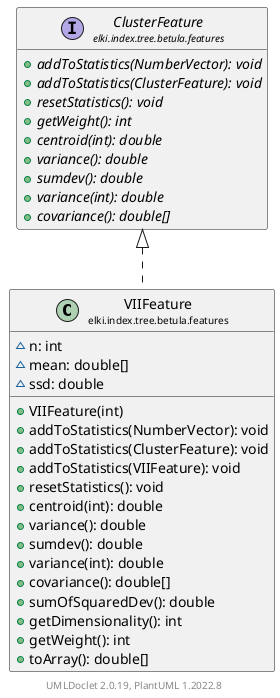 @startuml
    remove .*\.(Instance|Par|Parameterizer|Factory)$
    set namespaceSeparator none
    hide empty fields
    hide empty methods

    class "<size:14>VIIFeature\n<size:10>elki.index.tree.betula.features" as elki.index.tree.betula.features.VIIFeature [[VIIFeature.html]] {
        ~n: int
        ~mean: double[]
        ~ssd: double
        +VIIFeature(int)
        +addToStatistics(NumberVector): void
        +addToStatistics(ClusterFeature): void
        +addToStatistics(VIIFeature): void
        +resetStatistics(): void
        +centroid(int): double
        +variance(): double
        +sumdev(): double
        +variance(int): double
        +covariance(): double[]
        +sumOfSquaredDev(): double
        +getDimensionality(): int
        +getWeight(): int
        +toArray(): double[]
    }

    interface "<size:14>ClusterFeature\n<size:10>elki.index.tree.betula.features" as elki.index.tree.betula.features.ClusterFeature [[ClusterFeature.html]] {
        {abstract} +addToStatistics(NumberVector): void
        {abstract} +addToStatistics(ClusterFeature): void
        {abstract} +resetStatistics(): void
        {abstract} +getWeight(): int
        {abstract} +centroid(int): double
        {abstract} +variance(): double
        {abstract} +sumdev(): double
        {abstract} +variance(int): double
        {abstract} +covariance(): double[]
    }
    class "<size:14>VIIFeature.Factory\n<size:10>elki.index.tree.betula.features" as elki.index.tree.betula.features.VIIFeature.Factory [[VIIFeature.Factory.html]]

    elki.index.tree.betula.features.ClusterFeature <|.. elki.index.tree.betula.features.VIIFeature
    elki.index.tree.betula.features.VIIFeature +-- elki.index.tree.betula.features.VIIFeature.Factory

    center footer UMLDoclet 2.0.19, PlantUML 1.2022.8
@enduml
